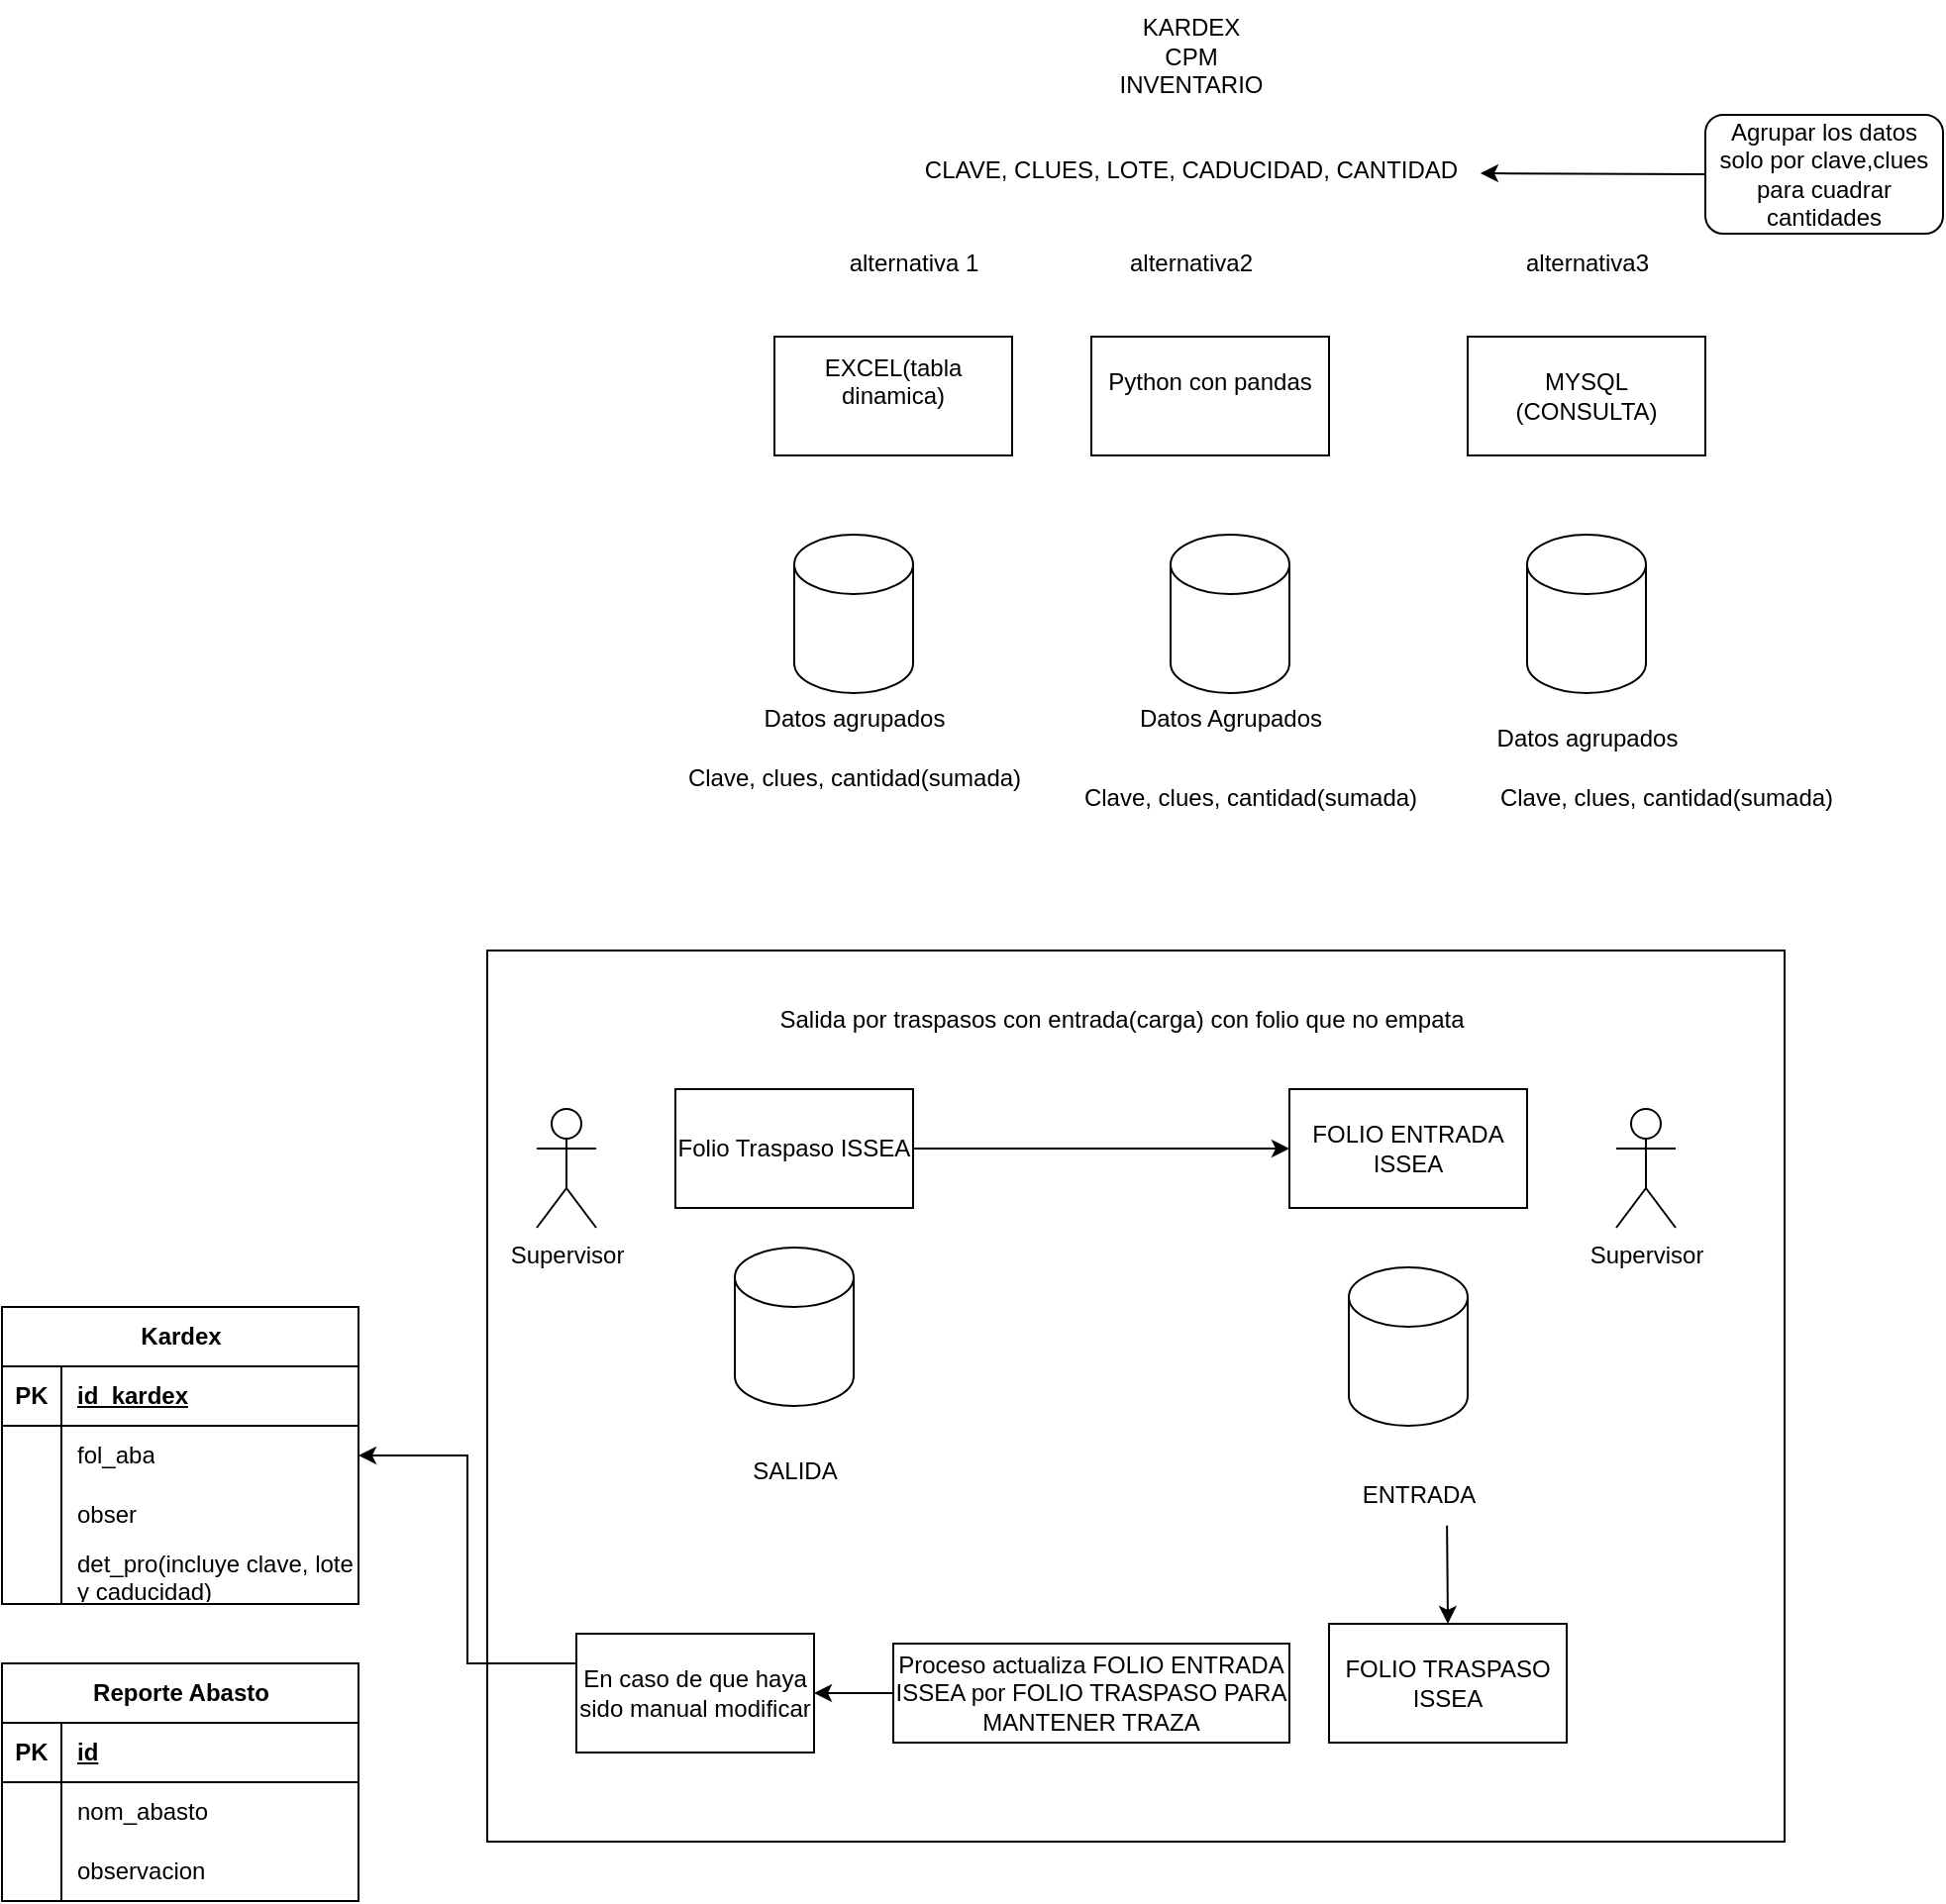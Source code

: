 <mxfile version="26.1.1">
  <diagram name="Página-1" id="k7U1tm6xe3xZ00xfb6se">
    <mxGraphModel dx="2809" dy="1974" grid="1" gridSize="10" guides="1" tooltips="1" connect="1" arrows="1" fold="1" page="1" pageScale="1" pageWidth="827" pageHeight="1169" math="0" shadow="0">
      <root>
        <mxCell id="0" />
        <mxCell id="1" parent="0" />
        <mxCell id="RpuAzim3Sx4dqrJFKpes-33" value="" style="rounded=0;whiteSpace=wrap;html=1;" vertex="1" parent="1">
          <mxGeometry x="-5" y="470" width="655" height="450" as="geometry" />
        </mxCell>
        <mxCell id="RpuAzim3Sx4dqrJFKpes-1" value="EXCEL(tabla dinamica)&lt;div&gt;&lt;br&gt;&lt;/div&gt;" style="rounded=0;whiteSpace=wrap;html=1;" vertex="1" parent="1">
          <mxGeometry x="140" y="160" width="120" height="60" as="geometry" />
        </mxCell>
        <mxCell id="RpuAzim3Sx4dqrJFKpes-2" value="" style="shape=cylinder3;whiteSpace=wrap;html=1;boundedLbl=1;backgroundOutline=1;size=15;" vertex="1" parent="1">
          <mxGeometry x="150" y="260" width="60" height="80" as="geometry" />
        </mxCell>
        <mxCell id="RpuAzim3Sx4dqrJFKpes-3" value="Python con pandas&lt;div&gt;&lt;br&gt;&lt;/div&gt;" style="rounded=0;whiteSpace=wrap;html=1;" vertex="1" parent="1">
          <mxGeometry x="300" y="160" width="120" height="60" as="geometry" />
        </mxCell>
        <mxCell id="RpuAzim3Sx4dqrJFKpes-4" value="" style="shape=cylinder3;whiteSpace=wrap;html=1;boundedLbl=1;backgroundOutline=1;size=15;" vertex="1" parent="1">
          <mxGeometry x="340" y="260" width="60" height="80" as="geometry" />
        </mxCell>
        <mxCell id="RpuAzim3Sx4dqrJFKpes-5" value="MYSQL&lt;div&gt;(CONSULTA)&lt;/div&gt;" style="rounded=0;whiteSpace=wrap;html=1;" vertex="1" parent="1">
          <mxGeometry x="490" y="160" width="120" height="60" as="geometry" />
        </mxCell>
        <mxCell id="RpuAzim3Sx4dqrJFKpes-8" value="" style="shape=cylinder3;whiteSpace=wrap;html=1;boundedLbl=1;backgroundOutline=1;size=15;" vertex="1" parent="1">
          <mxGeometry x="520" y="260" width="60" height="80" as="geometry" />
        </mxCell>
        <mxCell id="RpuAzim3Sx4dqrJFKpes-9" value="KARDEX&lt;div&gt;CPM&lt;/div&gt;&lt;div&gt;INVENTARIO&lt;/div&gt;&lt;div&gt;&lt;br&gt;&lt;/div&gt;&lt;div&gt;&lt;br&gt;&lt;/div&gt;&lt;div&gt;CLAVE, CLUES, LOTE, CADUCIDAD, CANTIDAD&lt;/div&gt;" style="text;html=1;align=center;verticalAlign=middle;resizable=0;points=[];autosize=1;strokeColor=none;fillColor=none;" vertex="1" parent="1">
          <mxGeometry x="205" y="-10" width="290" height="100" as="geometry" />
        </mxCell>
        <mxCell id="RpuAzim3Sx4dqrJFKpes-10" value="alternativa 1" style="text;html=1;align=center;verticalAlign=middle;resizable=0;points=[];autosize=1;strokeColor=none;fillColor=none;" vertex="1" parent="1">
          <mxGeometry x="165" y="108" width="90" height="30" as="geometry" />
        </mxCell>
        <mxCell id="RpuAzim3Sx4dqrJFKpes-11" value="alternativa2" style="text;html=1;align=center;verticalAlign=middle;resizable=0;points=[];autosize=1;strokeColor=none;fillColor=none;" vertex="1" parent="1">
          <mxGeometry x="305" y="108" width="90" height="30" as="geometry" />
        </mxCell>
        <mxCell id="RpuAzim3Sx4dqrJFKpes-12" value="alternativa3" style="text;html=1;align=center;verticalAlign=middle;resizable=0;points=[];autosize=1;strokeColor=none;fillColor=none;" vertex="1" parent="1">
          <mxGeometry x="505" y="108" width="90" height="30" as="geometry" />
        </mxCell>
        <mxCell id="RpuAzim3Sx4dqrJFKpes-13" value="Agrupar los datos solo por clave,clues para cuadrar cantidades" style="rounded=1;whiteSpace=wrap;html=1;" vertex="1" parent="1">
          <mxGeometry x="610" y="48" width="120" height="60" as="geometry" />
        </mxCell>
        <mxCell id="RpuAzim3Sx4dqrJFKpes-14" value="" style="endArrow=classic;html=1;rounded=0;entryX=1.005;entryY=0.875;entryDx=0;entryDy=0;entryPerimeter=0;exitX=0;exitY=0.5;exitDx=0;exitDy=0;" edge="1" parent="1" source="RpuAzim3Sx4dqrJFKpes-13" target="RpuAzim3Sx4dqrJFKpes-9">
          <mxGeometry width="50" height="50" relative="1" as="geometry">
            <mxPoint x="430" y="140" as="sourcePoint" />
            <mxPoint x="480" y="90" as="targetPoint" />
          </mxGeometry>
        </mxCell>
        <mxCell id="RpuAzim3Sx4dqrJFKpes-15" value="Datos agrupados" style="text;html=1;align=center;verticalAlign=middle;resizable=0;points=[];autosize=1;strokeColor=none;fillColor=none;" vertex="1" parent="1">
          <mxGeometry x="125" y="338" width="110" height="30" as="geometry" />
        </mxCell>
        <mxCell id="RpuAzim3Sx4dqrJFKpes-16" value="Datos Agrupados" style="text;html=1;align=center;verticalAlign=middle;resizable=0;points=[];autosize=1;strokeColor=none;fillColor=none;" vertex="1" parent="1">
          <mxGeometry x="310" y="338" width="120" height="30" as="geometry" />
        </mxCell>
        <mxCell id="RpuAzim3Sx4dqrJFKpes-17" value="Datos agrupados" style="text;html=1;align=center;verticalAlign=middle;resizable=0;points=[];autosize=1;strokeColor=none;fillColor=none;" vertex="1" parent="1">
          <mxGeometry x="495" y="348" width="110" height="30" as="geometry" />
        </mxCell>
        <mxCell id="RpuAzim3Sx4dqrJFKpes-20" value="Clave, clues, cantidad(sumada)" style="text;html=1;align=center;verticalAlign=middle;resizable=0;points=[];autosize=1;strokeColor=none;fillColor=none;" vertex="1" parent="1">
          <mxGeometry x="85" y="368" width="190" height="30" as="geometry" />
        </mxCell>
        <mxCell id="RpuAzim3Sx4dqrJFKpes-21" value="Clave, clues, cantidad(sumada)" style="text;html=1;align=center;verticalAlign=middle;resizable=0;points=[];autosize=1;strokeColor=none;fillColor=none;" vertex="1" parent="1">
          <mxGeometry x="495" y="378" width="190" height="30" as="geometry" />
        </mxCell>
        <mxCell id="RpuAzim3Sx4dqrJFKpes-22" value="Clave, clues, cantidad(sumada)" style="text;html=1;align=center;verticalAlign=middle;resizable=0;points=[];autosize=1;strokeColor=none;fillColor=none;" vertex="1" parent="1">
          <mxGeometry x="285" y="378" width="190" height="30" as="geometry" />
        </mxCell>
        <mxCell id="RpuAzim3Sx4dqrJFKpes-31" style="edgeStyle=orthogonalEdgeStyle;rounded=0;orthogonalLoop=1;jettySize=auto;html=1;exitX=1;exitY=0.5;exitDx=0;exitDy=0;" edge="1" parent="1" source="RpuAzim3Sx4dqrJFKpes-23" target="RpuAzim3Sx4dqrJFKpes-27">
          <mxGeometry relative="1" as="geometry" />
        </mxCell>
        <mxCell id="RpuAzim3Sx4dqrJFKpes-23" value="Folio Traspaso ISSEA" style="rounded=0;whiteSpace=wrap;html=1;" vertex="1" parent="1">
          <mxGeometry x="90" y="540" width="120" height="60" as="geometry" />
        </mxCell>
        <mxCell id="RpuAzim3Sx4dqrJFKpes-24" value="" style="shape=cylinder3;whiteSpace=wrap;html=1;boundedLbl=1;backgroundOutline=1;size=15;" vertex="1" parent="1">
          <mxGeometry x="120" y="620" width="60" height="80" as="geometry" />
        </mxCell>
        <mxCell id="RpuAzim3Sx4dqrJFKpes-25" value="SALIDA" style="text;html=1;align=center;verticalAlign=middle;resizable=0;points=[];autosize=1;strokeColor=none;fillColor=none;" vertex="1" parent="1">
          <mxGeometry x="115" y="718" width="70" height="30" as="geometry" />
        </mxCell>
        <mxCell id="RpuAzim3Sx4dqrJFKpes-26" value="Salida por traspasos con entrada(carga) con folio que no empata" style="text;html=1;align=center;verticalAlign=middle;resizable=0;points=[];autosize=1;strokeColor=none;fillColor=none;" vertex="1" parent="1">
          <mxGeometry x="130" y="490" width="370" height="30" as="geometry" />
        </mxCell>
        <mxCell id="RpuAzim3Sx4dqrJFKpes-27" value="FOLIO ENTRADA ISSEA" style="rounded=0;whiteSpace=wrap;html=1;" vertex="1" parent="1">
          <mxGeometry x="400" y="540" width="120" height="60" as="geometry" />
        </mxCell>
        <mxCell id="RpuAzim3Sx4dqrJFKpes-28" value="" style="shape=cylinder3;whiteSpace=wrap;html=1;boundedLbl=1;backgroundOutline=1;size=15;" vertex="1" parent="1">
          <mxGeometry x="430" y="630" width="60" height="80" as="geometry" />
        </mxCell>
        <mxCell id="RpuAzim3Sx4dqrJFKpes-29" value="ENTRADA" style="text;html=1;align=center;verticalAlign=middle;resizable=0;points=[];autosize=1;strokeColor=none;fillColor=none;" vertex="1" parent="1">
          <mxGeometry x="425" y="730" width="80" height="30" as="geometry" />
        </mxCell>
        <mxCell id="RpuAzim3Sx4dqrJFKpes-30" value="Supervisor" style="shape=umlActor;verticalLabelPosition=bottom;verticalAlign=top;html=1;outlineConnect=0;" vertex="1" parent="1">
          <mxGeometry x="20" y="550" width="30" height="60" as="geometry" />
        </mxCell>
        <mxCell id="RpuAzim3Sx4dqrJFKpes-32" value="Supervisor" style="shape=umlActor;verticalLabelPosition=bottom;verticalAlign=top;html=1;outlineConnect=0;" vertex="1" parent="1">
          <mxGeometry x="565" y="550" width="30" height="60" as="geometry" />
        </mxCell>
        <mxCell id="RpuAzim3Sx4dqrJFKpes-38" value="" style="edgeStyle=orthogonalEdgeStyle;rounded=0;orthogonalLoop=1;jettySize=auto;html=1;" edge="1" parent="1" source="RpuAzim3Sx4dqrJFKpes-34" target="RpuAzim3Sx4dqrJFKpes-37">
          <mxGeometry relative="1" as="geometry" />
        </mxCell>
        <mxCell id="RpuAzim3Sx4dqrJFKpes-34" value="Proceso actualiza FOLIO ENTRADA ISSEA por FOLIO TRASPASO PARA MANTENER TRAZA" style="rounded=0;whiteSpace=wrap;html=1;" vertex="1" parent="1">
          <mxGeometry x="200" y="820" width="200" height="50" as="geometry" />
        </mxCell>
        <mxCell id="RpuAzim3Sx4dqrJFKpes-35" value="FOLIO TRASPASO ISSEA" style="rounded=0;whiteSpace=wrap;html=1;" vertex="1" parent="1">
          <mxGeometry x="420" y="810" width="120" height="60" as="geometry" />
        </mxCell>
        <mxCell id="RpuAzim3Sx4dqrJFKpes-36" value="" style="endArrow=classic;html=1;rounded=0;entryX=0.5;entryY=0;entryDx=0;entryDy=0;exitX=0.682;exitY=1.014;exitDx=0;exitDy=0;exitPerimeter=0;" edge="1" parent="1" source="RpuAzim3Sx4dqrJFKpes-29" target="RpuAzim3Sx4dqrJFKpes-35">
          <mxGeometry width="50" height="50" relative="1" as="geometry">
            <mxPoint x="390" y="820" as="sourcePoint" />
            <mxPoint x="440" y="770" as="targetPoint" />
          </mxGeometry>
        </mxCell>
        <mxCell id="RpuAzim3Sx4dqrJFKpes-66" style="edgeStyle=orthogonalEdgeStyle;rounded=0;orthogonalLoop=1;jettySize=auto;html=1;exitX=0;exitY=0.25;exitDx=0;exitDy=0;entryX=1;entryY=0.5;entryDx=0;entryDy=0;" edge="1" parent="1" source="RpuAzim3Sx4dqrJFKpes-37" target="RpuAzim3Sx4dqrJFKpes-44">
          <mxGeometry relative="1" as="geometry" />
        </mxCell>
        <mxCell id="RpuAzim3Sx4dqrJFKpes-37" value="En caso de que haya sido manual modificar" style="whiteSpace=wrap;html=1;rounded=0;" vertex="1" parent="1">
          <mxGeometry x="40" y="815" width="120" height="60" as="geometry" />
        </mxCell>
        <mxCell id="RpuAzim3Sx4dqrJFKpes-40" value="Kardex" style="shape=table;startSize=30;container=1;collapsible=1;childLayout=tableLayout;fixedRows=1;rowLines=0;fontStyle=1;align=center;resizeLast=1;html=1;" vertex="1" parent="1">
          <mxGeometry x="-250" y="650" width="180" height="150" as="geometry" />
        </mxCell>
        <mxCell id="RpuAzim3Sx4dqrJFKpes-41" value="" style="shape=tableRow;horizontal=0;startSize=0;swimlaneHead=0;swimlaneBody=0;fillColor=none;collapsible=0;dropTarget=0;points=[[0,0.5],[1,0.5]];portConstraint=eastwest;top=0;left=0;right=0;bottom=1;" vertex="1" parent="RpuAzim3Sx4dqrJFKpes-40">
          <mxGeometry y="30" width="180" height="30" as="geometry" />
        </mxCell>
        <mxCell id="RpuAzim3Sx4dqrJFKpes-42" value="PK" style="shape=partialRectangle;connectable=0;fillColor=none;top=0;left=0;bottom=0;right=0;fontStyle=1;overflow=hidden;whiteSpace=wrap;html=1;" vertex="1" parent="RpuAzim3Sx4dqrJFKpes-41">
          <mxGeometry width="30" height="30" as="geometry">
            <mxRectangle width="30" height="30" as="alternateBounds" />
          </mxGeometry>
        </mxCell>
        <mxCell id="RpuAzim3Sx4dqrJFKpes-43" value="id_kardex" style="shape=partialRectangle;connectable=0;fillColor=none;top=0;left=0;bottom=0;right=0;align=left;spacingLeft=6;fontStyle=5;overflow=hidden;whiteSpace=wrap;html=1;" vertex="1" parent="RpuAzim3Sx4dqrJFKpes-41">
          <mxGeometry x="30" width="150" height="30" as="geometry">
            <mxRectangle width="150" height="30" as="alternateBounds" />
          </mxGeometry>
        </mxCell>
        <mxCell id="RpuAzim3Sx4dqrJFKpes-44" value="" style="shape=tableRow;horizontal=0;startSize=0;swimlaneHead=0;swimlaneBody=0;fillColor=none;collapsible=0;dropTarget=0;points=[[0,0.5],[1,0.5]];portConstraint=eastwest;top=0;left=0;right=0;bottom=0;" vertex="1" parent="RpuAzim3Sx4dqrJFKpes-40">
          <mxGeometry y="60" width="180" height="30" as="geometry" />
        </mxCell>
        <mxCell id="RpuAzim3Sx4dqrJFKpes-45" value="" style="shape=partialRectangle;connectable=0;fillColor=none;top=0;left=0;bottom=0;right=0;editable=1;overflow=hidden;whiteSpace=wrap;html=1;" vertex="1" parent="RpuAzim3Sx4dqrJFKpes-44">
          <mxGeometry width="30" height="30" as="geometry">
            <mxRectangle width="30" height="30" as="alternateBounds" />
          </mxGeometry>
        </mxCell>
        <mxCell id="RpuAzim3Sx4dqrJFKpes-46" value="fol_aba" style="shape=partialRectangle;connectable=0;fillColor=none;top=0;left=0;bottom=0;right=0;align=left;spacingLeft=6;overflow=hidden;whiteSpace=wrap;html=1;" vertex="1" parent="RpuAzim3Sx4dqrJFKpes-44">
          <mxGeometry x="30" width="150" height="30" as="geometry">
            <mxRectangle width="150" height="30" as="alternateBounds" />
          </mxGeometry>
        </mxCell>
        <mxCell id="RpuAzim3Sx4dqrJFKpes-47" value="" style="shape=tableRow;horizontal=0;startSize=0;swimlaneHead=0;swimlaneBody=0;fillColor=none;collapsible=0;dropTarget=0;points=[[0,0.5],[1,0.5]];portConstraint=eastwest;top=0;left=0;right=0;bottom=0;" vertex="1" parent="RpuAzim3Sx4dqrJFKpes-40">
          <mxGeometry y="90" width="180" height="30" as="geometry" />
        </mxCell>
        <mxCell id="RpuAzim3Sx4dqrJFKpes-48" value="" style="shape=partialRectangle;connectable=0;fillColor=none;top=0;left=0;bottom=0;right=0;editable=1;overflow=hidden;whiteSpace=wrap;html=1;" vertex="1" parent="RpuAzim3Sx4dqrJFKpes-47">
          <mxGeometry width="30" height="30" as="geometry">
            <mxRectangle width="30" height="30" as="alternateBounds" />
          </mxGeometry>
        </mxCell>
        <mxCell id="RpuAzim3Sx4dqrJFKpes-49" value="obser" style="shape=partialRectangle;connectable=0;fillColor=none;top=0;left=0;bottom=0;right=0;align=left;spacingLeft=6;overflow=hidden;whiteSpace=wrap;html=1;" vertex="1" parent="RpuAzim3Sx4dqrJFKpes-47">
          <mxGeometry x="30" width="150" height="30" as="geometry">
            <mxRectangle width="150" height="30" as="alternateBounds" />
          </mxGeometry>
        </mxCell>
        <mxCell id="RpuAzim3Sx4dqrJFKpes-50" value="" style="shape=tableRow;horizontal=0;startSize=0;swimlaneHead=0;swimlaneBody=0;fillColor=none;collapsible=0;dropTarget=0;points=[[0,0.5],[1,0.5]];portConstraint=eastwest;top=0;left=0;right=0;bottom=0;" vertex="1" parent="RpuAzim3Sx4dqrJFKpes-40">
          <mxGeometry y="120" width="180" height="30" as="geometry" />
        </mxCell>
        <mxCell id="RpuAzim3Sx4dqrJFKpes-51" value="" style="shape=partialRectangle;connectable=0;fillColor=none;top=0;left=0;bottom=0;right=0;editable=1;overflow=hidden;whiteSpace=wrap;html=1;" vertex="1" parent="RpuAzim3Sx4dqrJFKpes-50">
          <mxGeometry width="30" height="30" as="geometry">
            <mxRectangle width="30" height="30" as="alternateBounds" />
          </mxGeometry>
        </mxCell>
        <mxCell id="RpuAzim3Sx4dqrJFKpes-52" value="det_pro(incluye clave, lote y caducidad)" style="shape=partialRectangle;connectable=0;fillColor=none;top=0;left=0;bottom=0;right=0;align=left;spacingLeft=6;overflow=hidden;whiteSpace=wrap;html=1;" vertex="1" parent="RpuAzim3Sx4dqrJFKpes-50">
          <mxGeometry x="30" width="150" height="30" as="geometry">
            <mxRectangle width="150" height="30" as="alternateBounds" />
          </mxGeometry>
        </mxCell>
        <mxCell id="RpuAzim3Sx4dqrJFKpes-53" value="Reporte Abasto" style="shape=table;startSize=30;container=1;collapsible=1;childLayout=tableLayout;fixedRows=1;rowLines=0;fontStyle=1;align=center;resizeLast=1;html=1;" vertex="1" parent="1">
          <mxGeometry x="-250" y="830" width="180" height="120" as="geometry" />
        </mxCell>
        <mxCell id="RpuAzim3Sx4dqrJFKpes-54" value="" style="shape=tableRow;horizontal=0;startSize=0;swimlaneHead=0;swimlaneBody=0;fillColor=none;collapsible=0;dropTarget=0;points=[[0,0.5],[1,0.5]];portConstraint=eastwest;top=0;left=0;right=0;bottom=1;" vertex="1" parent="RpuAzim3Sx4dqrJFKpes-53">
          <mxGeometry y="30" width="180" height="30" as="geometry" />
        </mxCell>
        <mxCell id="RpuAzim3Sx4dqrJFKpes-55" value="PK" style="shape=partialRectangle;connectable=0;fillColor=none;top=0;left=0;bottom=0;right=0;fontStyle=1;overflow=hidden;whiteSpace=wrap;html=1;" vertex="1" parent="RpuAzim3Sx4dqrJFKpes-54">
          <mxGeometry width="30" height="30" as="geometry">
            <mxRectangle width="30" height="30" as="alternateBounds" />
          </mxGeometry>
        </mxCell>
        <mxCell id="RpuAzim3Sx4dqrJFKpes-56" value="id" style="shape=partialRectangle;connectable=0;fillColor=none;top=0;left=0;bottom=0;right=0;align=left;spacingLeft=6;fontStyle=5;overflow=hidden;whiteSpace=wrap;html=1;" vertex="1" parent="RpuAzim3Sx4dqrJFKpes-54">
          <mxGeometry x="30" width="150" height="30" as="geometry">
            <mxRectangle width="150" height="30" as="alternateBounds" />
          </mxGeometry>
        </mxCell>
        <mxCell id="RpuAzim3Sx4dqrJFKpes-57" value="" style="shape=tableRow;horizontal=0;startSize=0;swimlaneHead=0;swimlaneBody=0;fillColor=none;collapsible=0;dropTarget=0;points=[[0,0.5],[1,0.5]];portConstraint=eastwest;top=0;left=0;right=0;bottom=0;" vertex="1" parent="RpuAzim3Sx4dqrJFKpes-53">
          <mxGeometry y="60" width="180" height="30" as="geometry" />
        </mxCell>
        <mxCell id="RpuAzim3Sx4dqrJFKpes-58" value="" style="shape=partialRectangle;connectable=0;fillColor=none;top=0;left=0;bottom=0;right=0;editable=1;overflow=hidden;whiteSpace=wrap;html=1;" vertex="1" parent="RpuAzim3Sx4dqrJFKpes-57">
          <mxGeometry width="30" height="30" as="geometry">
            <mxRectangle width="30" height="30" as="alternateBounds" />
          </mxGeometry>
        </mxCell>
        <mxCell id="RpuAzim3Sx4dqrJFKpes-59" value="nom_abasto" style="shape=partialRectangle;connectable=0;fillColor=none;top=0;left=0;bottom=0;right=0;align=left;spacingLeft=6;overflow=hidden;whiteSpace=wrap;html=1;" vertex="1" parent="RpuAzim3Sx4dqrJFKpes-57">
          <mxGeometry x="30" width="150" height="30" as="geometry">
            <mxRectangle width="150" height="30" as="alternateBounds" />
          </mxGeometry>
        </mxCell>
        <mxCell id="RpuAzim3Sx4dqrJFKpes-60" value="" style="shape=tableRow;horizontal=0;startSize=0;swimlaneHead=0;swimlaneBody=0;fillColor=none;collapsible=0;dropTarget=0;points=[[0,0.5],[1,0.5]];portConstraint=eastwest;top=0;left=0;right=0;bottom=0;" vertex="1" parent="RpuAzim3Sx4dqrJFKpes-53">
          <mxGeometry y="90" width="180" height="30" as="geometry" />
        </mxCell>
        <mxCell id="RpuAzim3Sx4dqrJFKpes-61" value="" style="shape=partialRectangle;connectable=0;fillColor=none;top=0;left=0;bottom=0;right=0;editable=1;overflow=hidden;whiteSpace=wrap;html=1;" vertex="1" parent="RpuAzim3Sx4dqrJFKpes-60">
          <mxGeometry width="30" height="30" as="geometry">
            <mxRectangle width="30" height="30" as="alternateBounds" />
          </mxGeometry>
        </mxCell>
        <mxCell id="RpuAzim3Sx4dqrJFKpes-62" value="observacion" style="shape=partialRectangle;connectable=0;fillColor=none;top=0;left=0;bottom=0;right=0;align=left;spacingLeft=6;overflow=hidden;whiteSpace=wrap;html=1;" vertex="1" parent="RpuAzim3Sx4dqrJFKpes-60">
          <mxGeometry x="30" width="150" height="30" as="geometry">
            <mxRectangle width="150" height="30" as="alternateBounds" />
          </mxGeometry>
        </mxCell>
      </root>
    </mxGraphModel>
  </diagram>
</mxfile>
